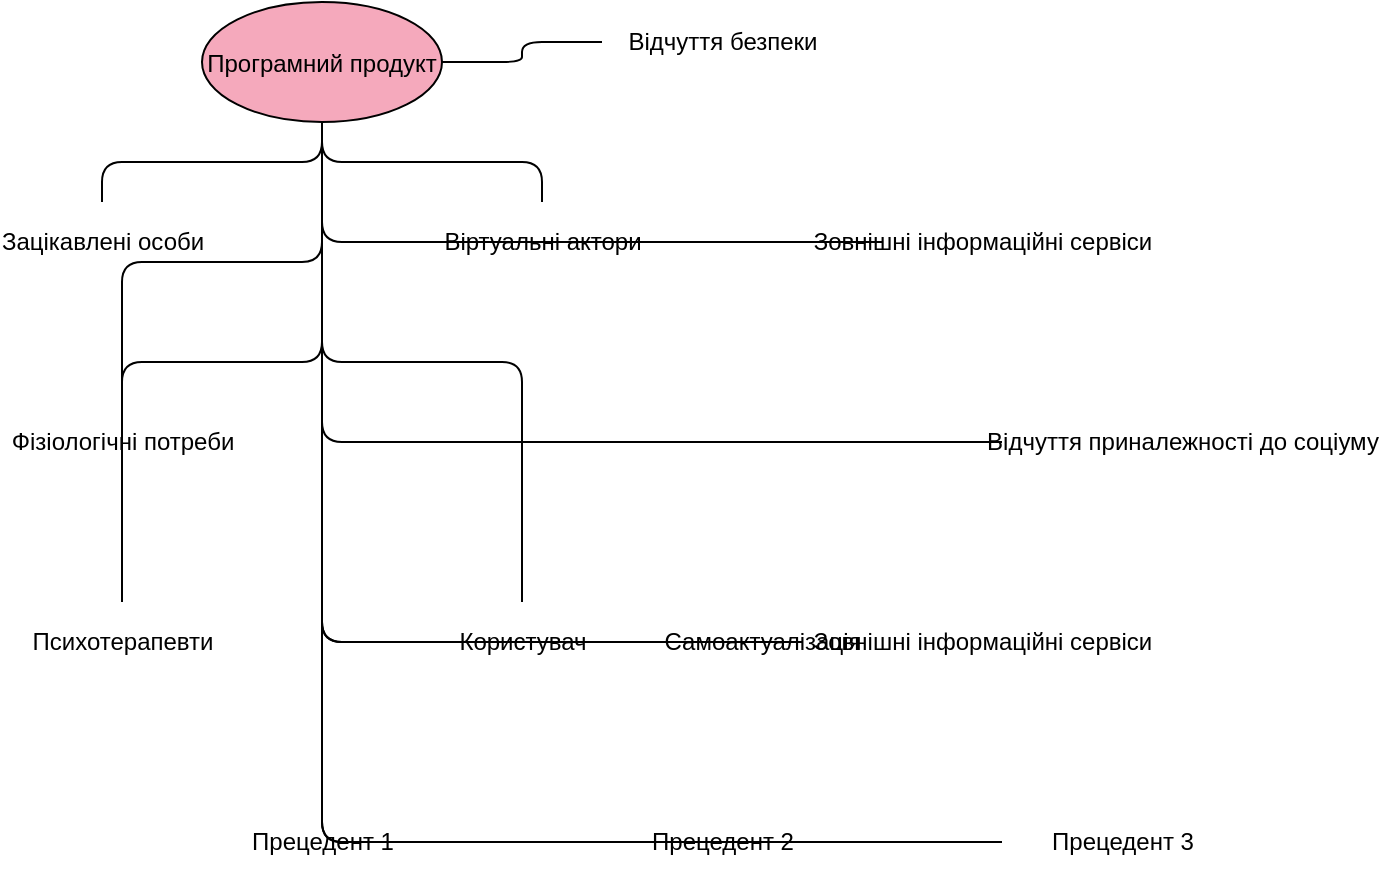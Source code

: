 <mxfile version="13.5.1" type="device">
  <diagram name="UML Use Case Diagram" id="c5UMQ5QYZG93-kpDJDIK">
    <mxGraphModel dx="990" dy="582" grid="1" gridSize="10" guides="1" tooltips="1" connect="1" arrows="1" fold="1" page="1" pageScale="1" pageWidth="827" pageHeight="1169" math="0" shadow="0">
      <root>
        <mxCell id="0" />
        <mxCell id="1" parent="0" />
        <mxCell id="2" value="Програмний продукт" style="ellipse;shape=ellipse;fillColor=#F5A9BC;" vertex="1" parent="1">
          <mxGeometry x="240" y="140" width="120" height="60" as="geometry" />
        </mxCell>
        <mxCell id="3" value="Зацікавлені особи" style="text;html=1;strokeColor=none;fillColor=none;align=center;verticalAlign=middle;" vertex="1" parent="1">
          <mxGeometry x="140" y="240" width="100" height="40" as="geometry" />
        </mxCell>
        <mxCell id="4" value="Віртуальні актори" style="text;html=1;strokeColor=none;fillColor=none;align=center;verticalAlign=middle;" vertex="1" parent="1">
          <mxGeometry x="360" y="240" width="100" height="40" as="geometry" />
        </mxCell>
        <mxCell id="5" value="Зовнішні інформаційні сервіси" style="text;html=1;strokeColor=none;fillColor=none;align=center;verticalAlign=middle;" vertex="1" parent="1">
          <mxGeometry x="580" y="240" width="100" height="40" as="geometry" />
        </mxCell>
        <mxCell id="6" value="Фізіологічні потреби" style="text;html=1;strokeColor=none;fillColor=none;align=center;verticalAlign=middle;" vertex="1" parent="1">
          <mxGeometry x="140" y="340" width="120" height="40" as="geometry" />
        </mxCell>
        <mxCell id="7" value="Відчуття безпеки" style="text;html=1;strokeColor=none;fillColor=none;align=center;verticalAlign=middle;" vertex="1" parent="1">
          <mxGeometry x="440" y="140" width="120" height="40" as="geometry" />
        </mxCell>
        <mxCell id="8" value="Відчуття приналежності до соціуму" style="text;html=1;strokeColor=none;fillColor=none;align=center;verticalAlign=middle;" vertex="1" parent="1">
          <mxGeometry x="640" y="340" width="180" height="40" as="geometry" />
        </mxCell>
        <mxCell id="9" value="Самоактуалізація" style="text;html=1;strokeColor=none;fillColor=none;align=center;verticalAlign=middle;" vertex="1" parent="1">
          <mxGeometry x="460" y="440" width="120" height="40" as="geometry" />
        </mxCell>
        <mxCell id="10" value="Психотерапевти" style="text;html=1;strokeColor=none;fillColor=none;align=center;verticalAlign=middle;" vertex="1" parent="1">
          <mxGeometry x="140" y="440" width="120" height="40" as="geometry" />
        </mxCell>
        <mxCell id="11" value="Користувач" style="text;html=1;strokeColor=none;fillColor=none;align=center;verticalAlign=middle;" vertex="1" parent="1">
          <mxGeometry x="340" y="440" width="120" height="40" as="geometry" />
        </mxCell>
        <mxCell id="12" value="Зовнішні інформаційні сервіси" style="text;html=1;strokeColor=none;fillColor=none;align=center;verticalAlign=middle;" vertex="1" parent="1">
          <mxGeometry x="540" y="440" width="180" height="40" as="geometry" />
        </mxCell>
        <mxCell id="13" value="Прецедент 1" style="text;html=1;strokeColor=none;fillColor=none;align=center;verticalAlign=middle;" vertex="1" parent="1">
          <mxGeometry x="240" y="540" width="120" height="40" as="geometry" />
        </mxCell>
        <mxCell id="14" value="Прецедент 2" style="text;html=1;strokeColor=none;fillColor=none;align=center;verticalAlign=middle;" vertex="1" parent="1">
          <mxGeometry x="440" y="540" width="120" height="40" as="geometry" />
        </mxCell>
        <mxCell id="15" value="Прецедент 3" style="text;html=1;strokeColor=none;fillColor=none;align=center;verticalAlign=middle;" vertex="1" parent="1">
          <mxGeometry x="640" y="540" width="120" height="40" as="geometry" />
        </mxCell>
        <mxCell id="16" value="" style="edgeStyle=orthogonalEdgeStyle;endArrow=none;html=1;" edge="1" source="3" target="2" parent="1">
          <mxGeometry relative="1" as="geometry" />
        </mxCell>
        <mxCell id="17" value="" style="edgeStyle=orthogonalEdgeStyle;endArrow=none;html=1;" edge="1" source="4" target="2" parent="1">
          <mxGeometry relative="1" as="geometry" />
        </mxCell>
        <mxCell id="18" value="" style="edgeStyle=orthogonalEdgeStyle;endArrow=none;html=1;" edge="1" source="5" target="2" parent="1">
          <mxGeometry relative="1" as="geometry" />
        </mxCell>
        <mxCell id="19" value="" style="edgeStyle=orthogonalEdgeStyle;endArrow=none;html=1;" edge="1" source="6" target="2" parent="1">
          <mxGeometry relative="1" as="geometry" />
        </mxCell>
        <mxCell id="20" value="" style="edgeStyle=orthogonalEdgeStyle;endArrow=none;html=1;" edge="1" source="7" target="2" parent="1">
          <mxGeometry relative="1" as="geometry" />
        </mxCell>
        <mxCell id="21" value="" style="edgeStyle=orthogonalEdgeStyle;endArrow=none;html=1;" edge="1" source="8" target="2" parent="1">
          <mxGeometry relative="1" as="geometry" />
        </mxCell>
        <mxCell id="22" value="" style="edgeStyle=orthogonalEdgeStyle;endArrow=none;html=1;" edge="1" source="9" target="2" parent="1">
          <mxGeometry relative="1" as="geometry" />
        </mxCell>
        <mxCell id="23" value="" style="edgeStyle=orthogonalEdgeStyle;endArrow=none;html=1;" edge="1" source="10" target="2" parent="1">
          <mxGeometry relative="1" as="geometry" />
        </mxCell>
        <mxCell id="24" value="" style="edgeStyle=orthogonalEdgeStyle;endArrow=none;html=1;" edge="1" source="11" target="2" parent="1">
          <mxGeometry relative="1" as="geometry" />
        </mxCell>
        <mxCell id="25" value="" style="edgeStyle=orthogonalEdgeStyle;endArrow=none;html=1;" edge="1" source="12" target="2" parent="1">
          <mxGeometry relative="1" as="geometry" />
        </mxCell>
        <mxCell id="26" value="" style="edgeStyle=orthogonalEdgeStyle;endArrow=none;html=1;" edge="1" source="13" target="2" parent="1">
          <mxGeometry relative="1" as="geometry" />
        </mxCell>
        <mxCell id="27" value="" style="edgeStyle=orthogonalEdgeStyle;endArrow=none;html=1;" edge="1" source="14" target="2" parent="1">
          <mxGeometry relative="1" as="geometry" />
        </mxCell>
        <mxCell id="28" value="" style="edgeStyle=orthogonalEdgeStyle;endArrow=none;html=1;" edge="1" source="15" target="2" parent="1">
          <mxGeometry relative="1" as="geometry" />
        </mxCell>
      </root>
    </mxGraphModel>
  </diagram>
</mxfile>
